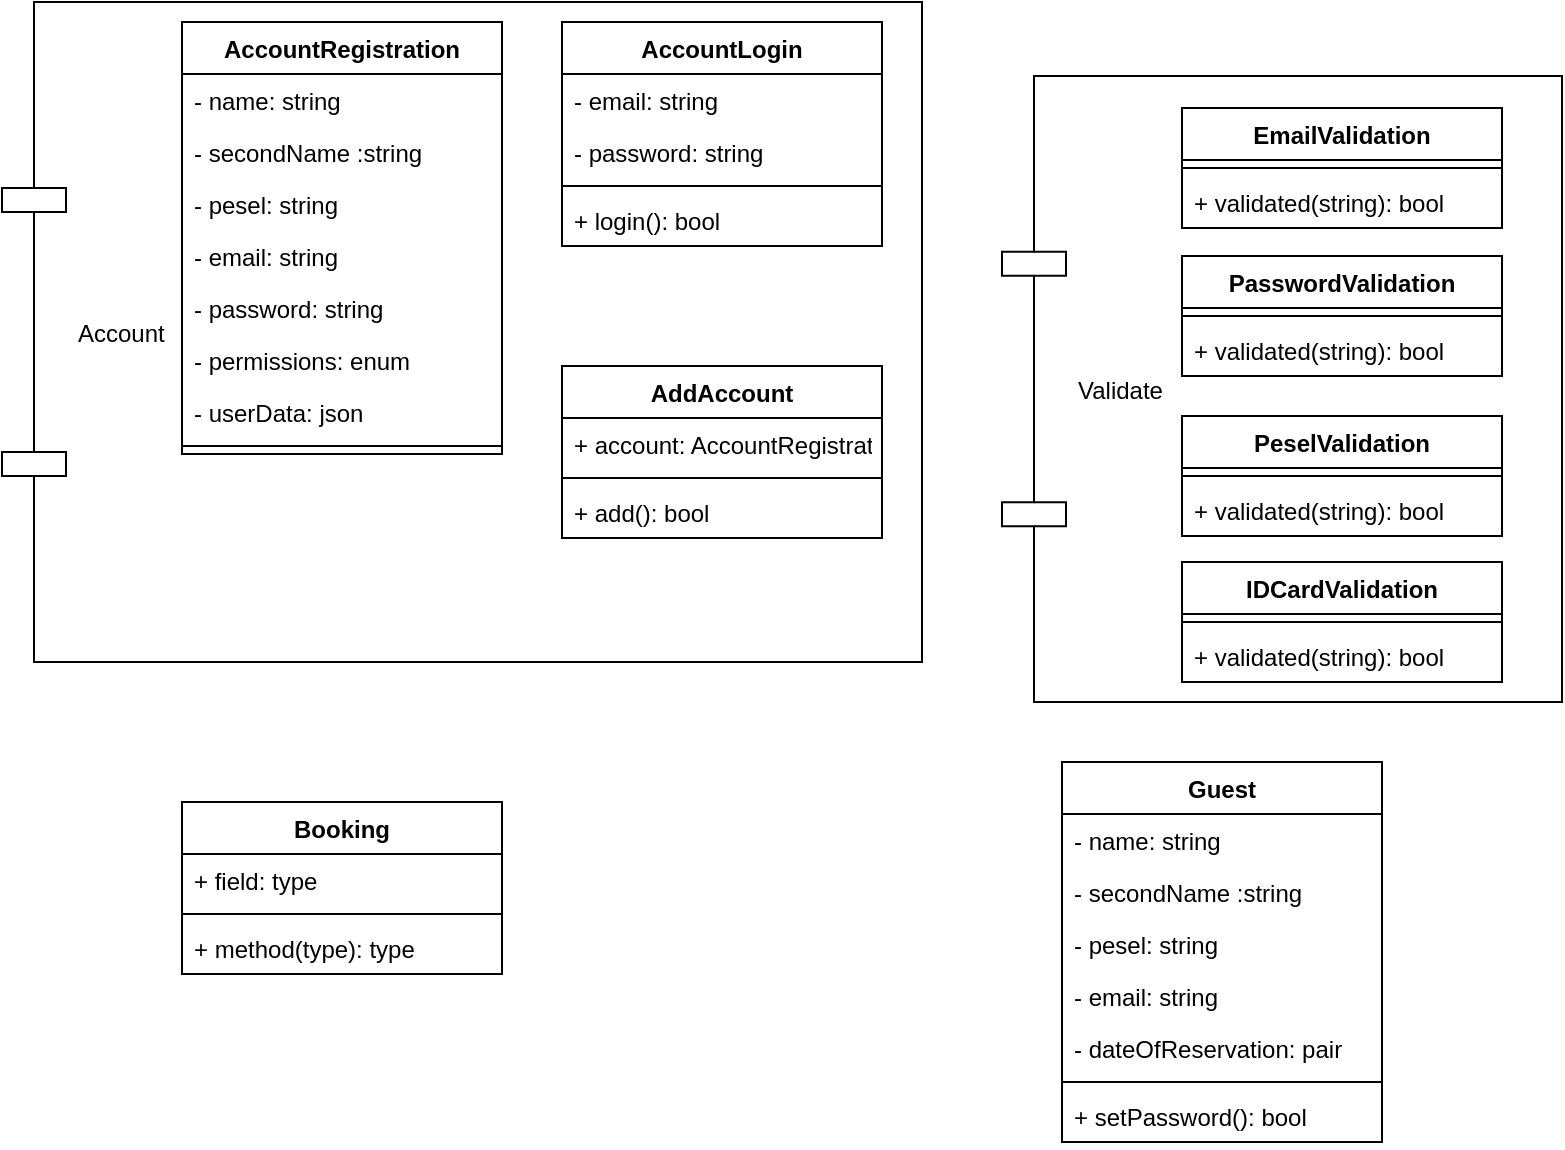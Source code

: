 <mxfile version="12.4.8" type="device"><diagram id="arUU3zhDHJs4F-83LkY9" name="Page-1"><mxGraphModel dx="1486" dy="699" grid="1" gridSize="10" guides="1" tooltips="1" connect="1" arrows="1" fold="1" page="1" pageScale="1" pageWidth="827" pageHeight="1169" math="0" shadow="0"><root><mxCell id="0"/><mxCell id="1" parent="0"/><mxCell id="mt8ihTpE397CK67F6c5R-46" value="Account" style="shape=component;align=left;spacingLeft=36;" parent="1" vertex="1"><mxGeometry x="20" y="30" width="460" height="330" as="geometry"/></mxCell><mxCell id="mt8ihTpE397CK67F6c5R-45" value="Validate" style="shape=component;align=left;spacingLeft=36;" parent="1" vertex="1"><mxGeometry x="520" y="67" width="280" height="313" as="geometry"/></mxCell><mxCell id="mt8ihTpE397CK67F6c5R-1" value="AccountRegistration" style="swimlane;fontStyle=1;align=center;verticalAlign=top;childLayout=stackLayout;horizontal=1;startSize=26;horizontalStack=0;resizeParent=1;resizeParentMax=0;resizeLast=0;collapsible=1;marginBottom=0;" parent="1" vertex="1"><mxGeometry x="110" y="40" width="160" height="216" as="geometry"/></mxCell><mxCell id="mt8ihTpE397CK67F6c5R-6" value="- name: string" style="text;strokeColor=none;fillColor=none;align=left;verticalAlign=top;spacingLeft=4;spacingRight=4;overflow=hidden;rotatable=0;points=[[0,0.5],[1,0.5]];portConstraint=eastwest;" parent="mt8ihTpE397CK67F6c5R-1" vertex="1"><mxGeometry y="26" width="160" height="26" as="geometry"/></mxCell><mxCell id="mt8ihTpE397CK67F6c5R-7" value="- secondName :string" style="text;strokeColor=none;fillColor=none;align=left;verticalAlign=top;spacingLeft=4;spacingRight=4;overflow=hidden;rotatable=0;points=[[0,0.5],[1,0.5]];portConstraint=eastwest;" parent="mt8ihTpE397CK67F6c5R-1" vertex="1"><mxGeometry y="52" width="160" height="26" as="geometry"/></mxCell><mxCell id="mt8ihTpE397CK67F6c5R-8" value="- pesel: string" style="text;strokeColor=none;fillColor=none;align=left;verticalAlign=top;spacingLeft=4;spacingRight=4;overflow=hidden;rotatable=0;points=[[0,0.5],[1,0.5]];portConstraint=eastwest;" parent="mt8ihTpE397CK67F6c5R-1" vertex="1"><mxGeometry y="78" width="160" height="26" as="geometry"/></mxCell><mxCell id="mt8ihTpE397CK67F6c5R-18" value="- email: string" style="text;strokeColor=none;fillColor=none;align=left;verticalAlign=top;spacingLeft=4;spacingRight=4;overflow=hidden;rotatable=0;points=[[0,0.5],[1,0.5]];portConstraint=eastwest;" parent="mt8ihTpE397CK67F6c5R-1" vertex="1"><mxGeometry y="104" width="160" height="26" as="geometry"/></mxCell><mxCell id="mt8ihTpE397CK67F6c5R-9" value="- password: string" style="text;strokeColor=none;fillColor=none;align=left;verticalAlign=top;spacingLeft=4;spacingRight=4;overflow=hidden;rotatable=0;points=[[0,0.5],[1,0.5]];portConstraint=eastwest;" parent="mt8ihTpE397CK67F6c5R-1" vertex="1"><mxGeometry y="130" width="160" height="26" as="geometry"/></mxCell><mxCell id="mt8ihTpE397CK67F6c5R-2" value="- permissions: enum" style="text;strokeColor=none;fillColor=none;align=left;verticalAlign=top;spacingLeft=4;spacingRight=4;overflow=hidden;rotatable=0;points=[[0,0.5],[1,0.5]];portConstraint=eastwest;" parent="mt8ihTpE397CK67F6c5R-1" vertex="1"><mxGeometry y="156" width="160" height="26" as="geometry"/></mxCell><mxCell id="VxnZoJlNlMmGXTocBJUh-18" value="- userData: json" style="text;strokeColor=none;fillColor=none;align=left;verticalAlign=top;spacingLeft=4;spacingRight=4;overflow=hidden;rotatable=0;points=[[0,0.5],[1,0.5]];portConstraint=eastwest;" vertex="1" parent="mt8ihTpE397CK67F6c5R-1"><mxGeometry y="182" width="160" height="26" as="geometry"/></mxCell><mxCell id="mt8ihTpE397CK67F6c5R-3" value="" style="line;strokeWidth=1;fillColor=none;align=left;verticalAlign=middle;spacingTop=-1;spacingLeft=3;spacingRight=3;rotatable=0;labelPosition=right;points=[];portConstraint=eastwest;" parent="mt8ihTpE397CK67F6c5R-1" vertex="1"><mxGeometry y="208" width="160" height="8" as="geometry"/></mxCell><mxCell id="mt8ihTpE397CK67F6c5R-10" value="AccountLogin" style="swimlane;fontStyle=1;align=center;verticalAlign=top;childLayout=stackLayout;horizontal=1;startSize=26;horizontalStack=0;resizeParent=1;resizeParentMax=0;resizeLast=0;collapsible=1;marginBottom=0;" parent="1" vertex="1"><mxGeometry x="300" y="40" width="160" height="112" as="geometry"/></mxCell><mxCell id="mt8ihTpE397CK67F6c5R-19" value="- email: string" style="text;strokeColor=none;fillColor=none;align=left;verticalAlign=top;spacingLeft=4;spacingRight=4;overflow=hidden;rotatable=0;points=[[0,0.5],[1,0.5]];portConstraint=eastwest;" parent="mt8ihTpE397CK67F6c5R-10" vertex="1"><mxGeometry y="26" width="160" height="26" as="geometry"/></mxCell><mxCell id="mt8ihTpE397CK67F6c5R-14" value="- password: string" style="text;strokeColor=none;fillColor=none;align=left;verticalAlign=top;spacingLeft=4;spacingRight=4;overflow=hidden;rotatable=0;points=[[0,0.5],[1,0.5]];portConstraint=eastwest;" parent="mt8ihTpE397CK67F6c5R-10" vertex="1"><mxGeometry y="52" width="160" height="26" as="geometry"/></mxCell><mxCell id="mt8ihTpE397CK67F6c5R-16" value="" style="line;strokeWidth=1;fillColor=none;align=left;verticalAlign=middle;spacingTop=-1;spacingLeft=3;spacingRight=3;rotatable=0;labelPosition=right;points=[];portConstraint=eastwest;" parent="mt8ihTpE397CK67F6c5R-10" vertex="1"><mxGeometry y="78" width="160" height="8" as="geometry"/></mxCell><mxCell id="mt8ihTpE397CK67F6c5R-17" value="+ login(): bool" style="text;strokeColor=none;fillColor=none;align=left;verticalAlign=top;spacingLeft=4;spacingRight=4;overflow=hidden;rotatable=0;points=[[0,0.5],[1,0.5]];portConstraint=eastwest;" parent="mt8ihTpE397CK67F6c5R-10" vertex="1"><mxGeometry y="86" width="160" height="26" as="geometry"/></mxCell><mxCell id="mt8ihTpE397CK67F6c5R-20" value="EmailValidation" style="swimlane;fontStyle=1;align=center;verticalAlign=top;childLayout=stackLayout;horizontal=1;startSize=26;horizontalStack=0;resizeParent=1;resizeParentMax=0;resizeLast=0;collapsible=1;marginBottom=0;" parent="1" vertex="1"><mxGeometry x="610" y="83" width="160" height="60" as="geometry"/></mxCell><mxCell id="mt8ihTpE397CK67F6c5R-23" value="" style="line;strokeWidth=1;fillColor=none;align=left;verticalAlign=middle;spacingTop=-1;spacingLeft=3;spacingRight=3;rotatable=0;labelPosition=right;points=[];portConstraint=eastwest;" parent="mt8ihTpE397CK67F6c5R-20" vertex="1"><mxGeometry y="26" width="160" height="8" as="geometry"/></mxCell><mxCell id="mt8ihTpE397CK67F6c5R-24" value="+ validated(string): bool" style="text;strokeColor=none;fillColor=none;align=left;verticalAlign=top;spacingLeft=4;spacingRight=4;overflow=hidden;rotatable=0;points=[[0,0.5],[1,0.5]];portConstraint=eastwest;" parent="mt8ihTpE397CK67F6c5R-20" vertex="1"><mxGeometry y="34" width="160" height="26" as="geometry"/></mxCell><mxCell id="mt8ihTpE397CK67F6c5R-25" value="PasswordValidation" style="swimlane;fontStyle=1;align=center;verticalAlign=top;childLayout=stackLayout;horizontal=1;startSize=26;horizontalStack=0;resizeParent=1;resizeParentMax=0;resizeLast=0;collapsible=1;marginBottom=0;" parent="1" vertex="1"><mxGeometry x="610" y="157" width="160" height="60" as="geometry"/></mxCell><mxCell id="mt8ihTpE397CK67F6c5R-26" value="" style="line;strokeWidth=1;fillColor=none;align=left;verticalAlign=middle;spacingTop=-1;spacingLeft=3;spacingRight=3;rotatable=0;labelPosition=right;points=[];portConstraint=eastwest;" parent="mt8ihTpE397CK67F6c5R-25" vertex="1"><mxGeometry y="26" width="160" height="8" as="geometry"/></mxCell><mxCell id="mt8ihTpE397CK67F6c5R-27" value="+ validated(string): bool" style="text;strokeColor=none;fillColor=none;align=left;verticalAlign=top;spacingLeft=4;spacingRight=4;overflow=hidden;rotatable=0;points=[[0,0.5],[1,0.5]];portConstraint=eastwest;" parent="mt8ihTpE397CK67F6c5R-25" vertex="1"><mxGeometry y="34" width="160" height="26" as="geometry"/></mxCell><mxCell id="mt8ihTpE397CK67F6c5R-29" value="AddAccount" style="swimlane;fontStyle=1;align=center;verticalAlign=top;childLayout=stackLayout;horizontal=1;startSize=26;horizontalStack=0;resizeParent=1;resizeParentMax=0;resizeLast=0;collapsible=1;marginBottom=0;" parent="1" vertex="1"><mxGeometry x="300" y="212" width="160" height="86" as="geometry"/></mxCell><mxCell id="mt8ihTpE397CK67F6c5R-30" value="+ account: AccountRegistration" style="text;strokeColor=none;fillColor=none;align=left;verticalAlign=top;spacingLeft=4;spacingRight=4;overflow=hidden;rotatable=0;points=[[0,0.5],[1,0.5]];portConstraint=eastwest;" parent="mt8ihTpE397CK67F6c5R-29" vertex="1"><mxGeometry y="26" width="160" height="26" as="geometry"/></mxCell><mxCell id="mt8ihTpE397CK67F6c5R-32" value="" style="line;strokeWidth=1;fillColor=none;align=left;verticalAlign=middle;spacingTop=-1;spacingLeft=3;spacingRight=3;rotatable=0;labelPosition=right;points=[];portConstraint=eastwest;" parent="mt8ihTpE397CK67F6c5R-29" vertex="1"><mxGeometry y="52" width="160" height="8" as="geometry"/></mxCell><mxCell id="mt8ihTpE397CK67F6c5R-34" value="+ add(): bool" style="text;strokeColor=none;fillColor=none;align=left;verticalAlign=top;spacingLeft=4;spacingRight=4;overflow=hidden;rotatable=0;points=[[0,0.5],[1,0.5]];portConstraint=eastwest;" parent="mt8ihTpE397CK67F6c5R-29" vertex="1"><mxGeometry y="60" width="160" height="26" as="geometry"/></mxCell><mxCell id="mt8ihTpE397CK67F6c5R-35" value="PeselValidation" style="swimlane;fontStyle=1;align=center;verticalAlign=top;childLayout=stackLayout;horizontal=1;startSize=26;horizontalStack=0;resizeParent=1;resizeParentMax=0;resizeLast=0;collapsible=1;marginBottom=0;" parent="1" vertex="1"><mxGeometry x="610" y="237" width="160" height="60" as="geometry"/></mxCell><mxCell id="mt8ihTpE397CK67F6c5R-36" value="" style="line;strokeWidth=1;fillColor=none;align=left;verticalAlign=middle;spacingTop=-1;spacingLeft=3;spacingRight=3;rotatable=0;labelPosition=right;points=[];portConstraint=eastwest;" parent="mt8ihTpE397CK67F6c5R-35" vertex="1"><mxGeometry y="26" width="160" height="8" as="geometry"/></mxCell><mxCell id="mt8ihTpE397CK67F6c5R-37" value="+ validated(string): bool" style="text;strokeColor=none;fillColor=none;align=left;verticalAlign=top;spacingLeft=4;spacingRight=4;overflow=hidden;rotatable=0;points=[[0,0.5],[1,0.5]];portConstraint=eastwest;" parent="mt8ihTpE397CK67F6c5R-35" vertex="1"><mxGeometry y="34" width="160" height="26" as="geometry"/></mxCell><mxCell id="mt8ihTpE397CK67F6c5R-47" value="Booking" style="swimlane;fontStyle=1;align=center;verticalAlign=top;childLayout=stackLayout;horizontal=1;startSize=26;horizontalStack=0;resizeParent=1;resizeParentMax=0;resizeLast=0;collapsible=1;marginBottom=0;" parent="1" vertex="1"><mxGeometry x="110" y="430" width="160" height="86" as="geometry"/></mxCell><mxCell id="mt8ihTpE397CK67F6c5R-48" value="+ field: type" style="text;strokeColor=none;fillColor=none;align=left;verticalAlign=top;spacingLeft=4;spacingRight=4;overflow=hidden;rotatable=0;points=[[0,0.5],[1,0.5]];portConstraint=eastwest;" parent="mt8ihTpE397CK67F6c5R-47" vertex="1"><mxGeometry y="26" width="160" height="26" as="geometry"/></mxCell><mxCell id="mt8ihTpE397CK67F6c5R-49" value="" style="line;strokeWidth=1;fillColor=none;align=left;verticalAlign=middle;spacingTop=-1;spacingLeft=3;spacingRight=3;rotatable=0;labelPosition=right;points=[];portConstraint=eastwest;" parent="mt8ihTpE397CK67F6c5R-47" vertex="1"><mxGeometry y="52" width="160" height="8" as="geometry"/></mxCell><mxCell id="mt8ihTpE397CK67F6c5R-50" value="+ method(type): type" style="text;strokeColor=none;fillColor=none;align=left;verticalAlign=top;spacingLeft=4;spacingRight=4;overflow=hidden;rotatable=0;points=[[0,0.5],[1,0.5]];portConstraint=eastwest;" parent="mt8ihTpE397CK67F6c5R-47" vertex="1"><mxGeometry y="60" width="160" height="26" as="geometry"/></mxCell><mxCell id="VxnZoJlNlMmGXTocBJUh-6" value="Guest" style="swimlane;fontStyle=1;align=center;verticalAlign=top;childLayout=stackLayout;horizontal=1;startSize=26;horizontalStack=0;resizeParent=1;resizeParentMax=0;resizeLast=0;collapsible=1;marginBottom=0;" vertex="1" parent="1"><mxGeometry x="550" y="410" width="160" height="190" as="geometry"/></mxCell><mxCell id="VxnZoJlNlMmGXTocBJUh-7" value="- name: string" style="text;strokeColor=none;fillColor=none;align=left;verticalAlign=top;spacingLeft=4;spacingRight=4;overflow=hidden;rotatable=0;points=[[0,0.5],[1,0.5]];portConstraint=eastwest;" vertex="1" parent="VxnZoJlNlMmGXTocBJUh-6"><mxGeometry y="26" width="160" height="26" as="geometry"/></mxCell><mxCell id="VxnZoJlNlMmGXTocBJUh-8" value="- secondName :string" style="text;strokeColor=none;fillColor=none;align=left;verticalAlign=top;spacingLeft=4;spacingRight=4;overflow=hidden;rotatable=0;points=[[0,0.5],[1,0.5]];portConstraint=eastwest;" vertex="1" parent="VxnZoJlNlMmGXTocBJUh-6"><mxGeometry y="52" width="160" height="26" as="geometry"/></mxCell><mxCell id="VxnZoJlNlMmGXTocBJUh-9" value="- pesel: string" style="text;strokeColor=none;fillColor=none;align=left;verticalAlign=top;spacingLeft=4;spacingRight=4;overflow=hidden;rotatable=0;points=[[0,0.5],[1,0.5]];portConstraint=eastwest;" vertex="1" parent="VxnZoJlNlMmGXTocBJUh-6"><mxGeometry y="78" width="160" height="26" as="geometry"/></mxCell><mxCell id="VxnZoJlNlMmGXTocBJUh-10" value="- email: string" style="text;strokeColor=none;fillColor=none;align=left;verticalAlign=top;spacingLeft=4;spacingRight=4;overflow=hidden;rotatable=0;points=[[0,0.5],[1,0.5]];portConstraint=eastwest;" vertex="1" parent="VxnZoJlNlMmGXTocBJUh-6"><mxGeometry y="104" width="160" height="26" as="geometry"/></mxCell><mxCell id="VxnZoJlNlMmGXTocBJUh-12" value="- dateOfReservation: pair" style="text;strokeColor=none;fillColor=none;align=left;verticalAlign=top;spacingLeft=4;spacingRight=4;overflow=hidden;rotatable=0;points=[[0,0.5],[1,0.5]];portConstraint=eastwest;" vertex="1" parent="VxnZoJlNlMmGXTocBJUh-6"><mxGeometry y="130" width="160" height="26" as="geometry"/></mxCell><mxCell id="VxnZoJlNlMmGXTocBJUh-13" value="" style="line;strokeWidth=1;fillColor=none;align=left;verticalAlign=middle;spacingTop=-1;spacingLeft=3;spacingRight=3;rotatable=0;labelPosition=right;points=[];portConstraint=eastwest;" vertex="1" parent="VxnZoJlNlMmGXTocBJUh-6"><mxGeometry y="156" width="160" height="8" as="geometry"/></mxCell><mxCell id="VxnZoJlNlMmGXTocBJUh-16" value="+ setPassword(): bool" style="text;strokeColor=none;fillColor=none;align=left;verticalAlign=top;spacingLeft=4;spacingRight=4;overflow=hidden;rotatable=0;points=[[0,0.5],[1,0.5]];portConstraint=eastwest;" vertex="1" parent="VxnZoJlNlMmGXTocBJUh-6"><mxGeometry y="164" width="160" height="26" as="geometry"/></mxCell><mxCell id="VxnZoJlNlMmGXTocBJUh-20" value="IDCardValidation" style="swimlane;fontStyle=1;align=center;verticalAlign=top;childLayout=stackLayout;horizontal=1;startSize=26;horizontalStack=0;resizeParent=1;resizeParentMax=0;resizeLast=0;collapsible=1;marginBottom=0;" vertex="1" parent="1"><mxGeometry x="610" y="310" width="160" height="60" as="geometry"/></mxCell><mxCell id="VxnZoJlNlMmGXTocBJUh-21" value="" style="line;strokeWidth=1;fillColor=none;align=left;verticalAlign=middle;spacingTop=-1;spacingLeft=3;spacingRight=3;rotatable=0;labelPosition=right;points=[];portConstraint=eastwest;" vertex="1" parent="VxnZoJlNlMmGXTocBJUh-20"><mxGeometry y="26" width="160" height="8" as="geometry"/></mxCell><mxCell id="VxnZoJlNlMmGXTocBJUh-22" value="+ validated(string): bool" style="text;strokeColor=none;fillColor=none;align=left;verticalAlign=top;spacingLeft=4;spacingRight=4;overflow=hidden;rotatable=0;points=[[0,0.5],[1,0.5]];portConstraint=eastwest;" vertex="1" parent="VxnZoJlNlMmGXTocBJUh-20"><mxGeometry y="34" width="160" height="26" as="geometry"/></mxCell></root></mxGraphModel></diagram></mxfile>